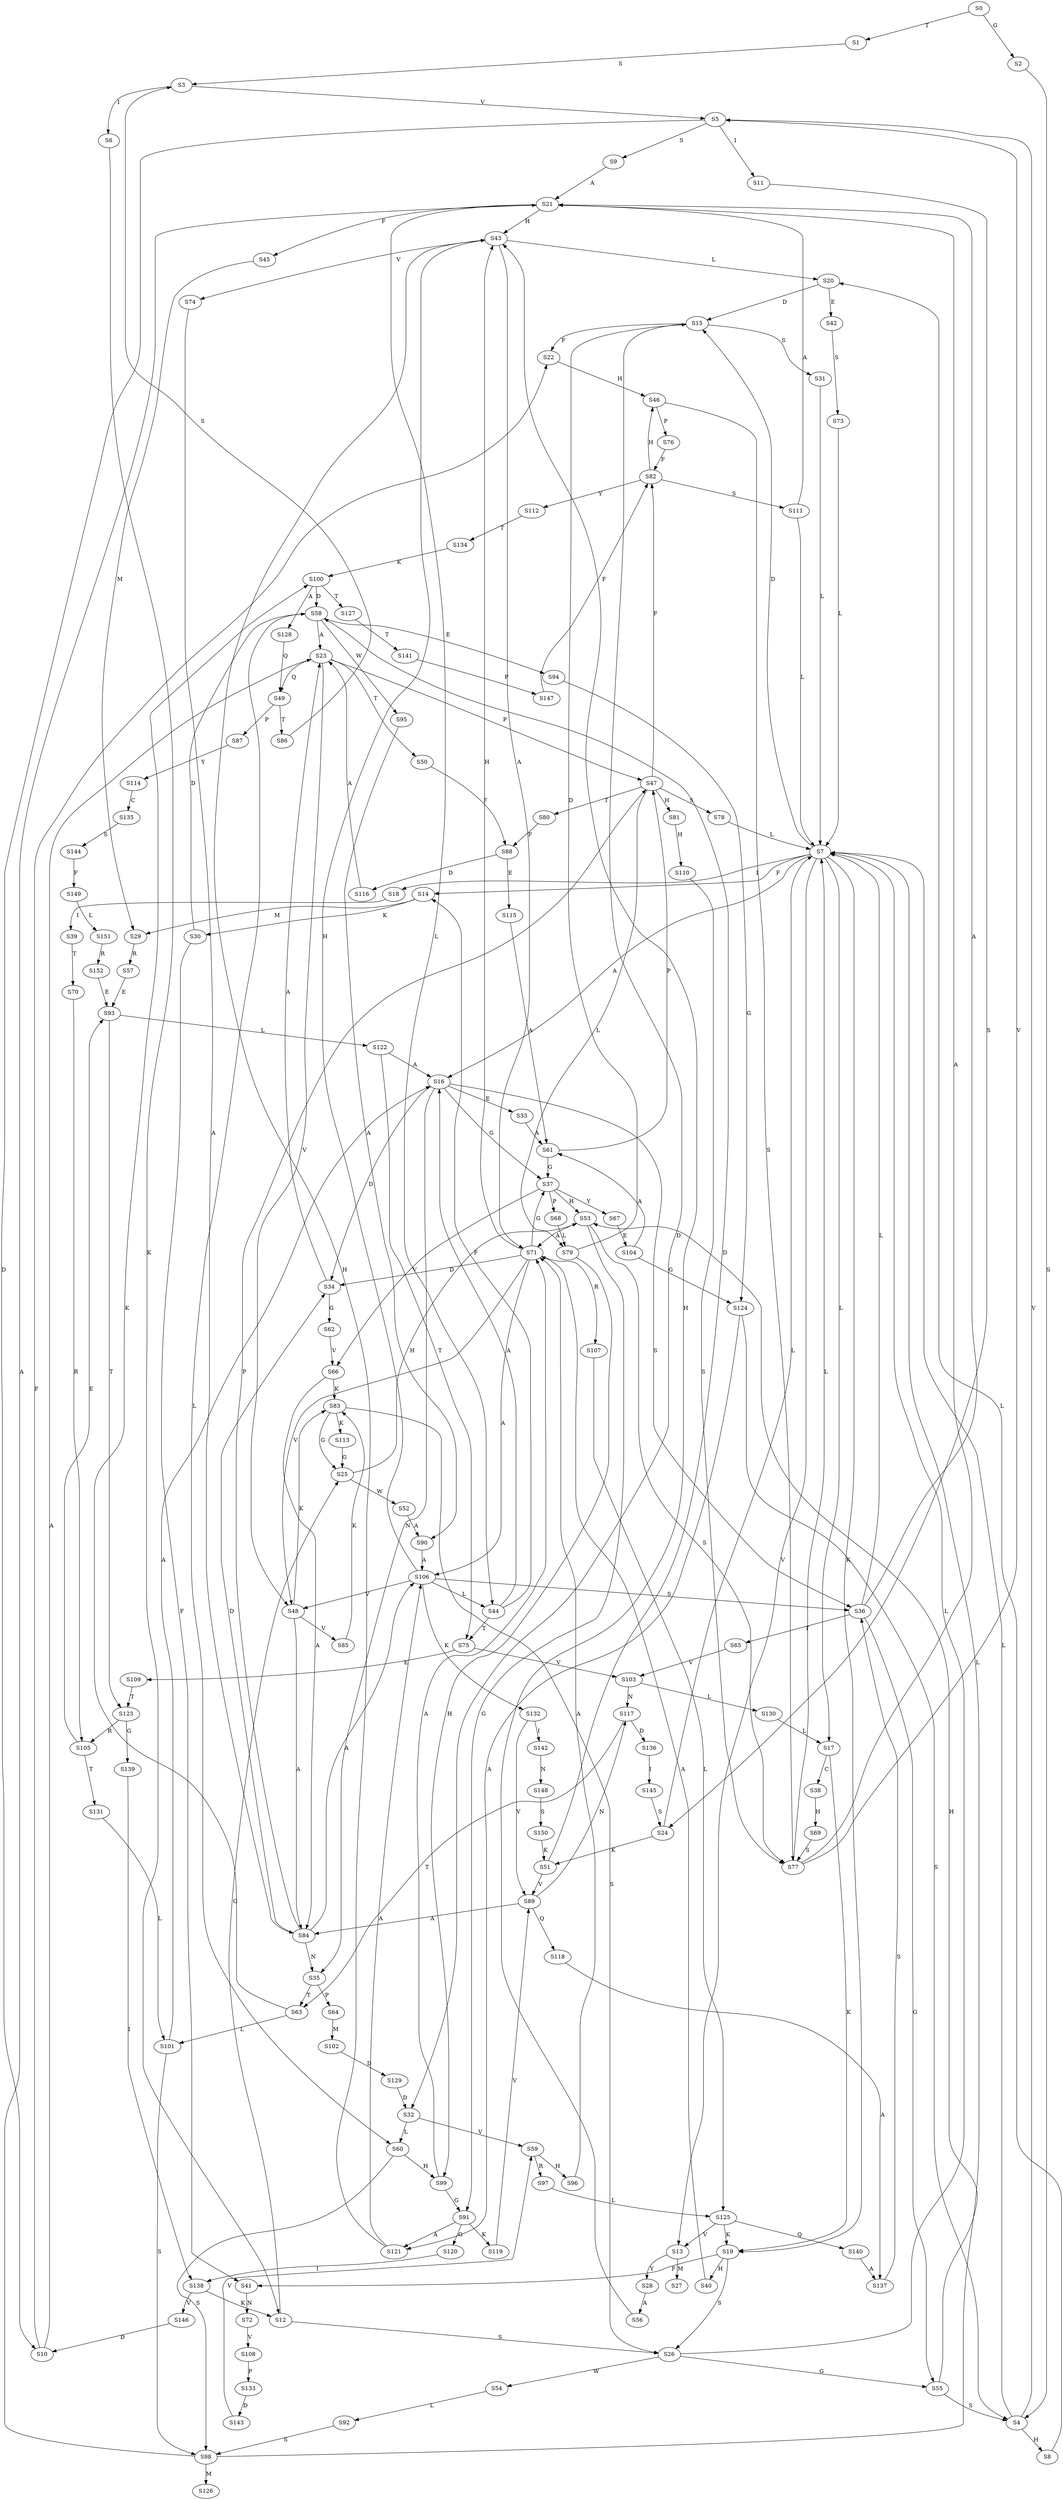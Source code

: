 strict digraph  {
	S0 -> S1 [ label = T ];
	S0 -> S2 [ label = G ];
	S1 -> S3 [ label = S ];
	S2 -> S4 [ label = S ];
	S3 -> S5 [ label = V ];
	S3 -> S6 [ label = I ];
	S4 -> S7 [ label = L ];
	S4 -> S8 [ label = H ];
	S4 -> S5 [ label = V ];
	S5 -> S9 [ label = S ];
	S5 -> S10 [ label = D ];
	S5 -> S11 [ label = I ];
	S6 -> S12 [ label = K ];
	S7 -> S13 [ label = V ];
	S7 -> S14 [ label = F ];
	S7 -> S15 [ label = D ];
	S7 -> S16 [ label = A ];
	S7 -> S17 [ label = L ];
	S7 -> S18 [ label = I ];
	S7 -> S19 [ label = K ];
	S8 -> S20 [ label = L ];
	S9 -> S21 [ label = A ];
	S10 -> S22 [ label = F ];
	S10 -> S23 [ label = A ];
	S11 -> S24 [ label = S ];
	S12 -> S25 [ label = G ];
	S12 -> S26 [ label = S ];
	S13 -> S27 [ label = M ];
	S13 -> S28 [ label = Y ];
	S14 -> S29 [ label = M ];
	S14 -> S30 [ label = K ];
	S15 -> S22 [ label = F ];
	S15 -> S31 [ label = S ];
	S15 -> S32 [ label = D ];
	S16 -> S33 [ label = E ];
	S16 -> S34 [ label = D ];
	S16 -> S35 [ label = N ];
	S16 -> S36 [ label = S ];
	S16 -> S37 [ label = G ];
	S17 -> S19 [ label = K ];
	S17 -> S38 [ label = C ];
	S18 -> S39 [ label = I ];
	S19 -> S40 [ label = H ];
	S19 -> S41 [ label = F ];
	S19 -> S26 [ label = S ];
	S20 -> S15 [ label = D ];
	S20 -> S42 [ label = E ];
	S21 -> S43 [ label = H ];
	S21 -> S44 [ label = L ];
	S21 -> S45 [ label = F ];
	S22 -> S46 [ label = H ];
	S23 -> S47 [ label = P ];
	S23 -> S48 [ label = V ];
	S23 -> S49 [ label = Q ];
	S23 -> S50 [ label = T ];
	S24 -> S51 [ label = K ];
	S24 -> S7 [ label = L ];
	S25 -> S52 [ label = W ];
	S25 -> S53 [ label = H ];
	S26 -> S54 [ label = W ];
	S26 -> S55 [ label = G ];
	S26 -> S7 [ label = L ];
	S28 -> S56 [ label = A ];
	S29 -> S57 [ label = R ];
	S30 -> S58 [ label = D ];
	S30 -> S41 [ label = F ];
	S31 -> S7 [ label = L ];
	S32 -> S59 [ label = V ];
	S32 -> S60 [ label = L ];
	S33 -> S61 [ label = A ];
	S34 -> S23 [ label = A ];
	S34 -> S62 [ label = G ];
	S35 -> S63 [ label = T ];
	S35 -> S64 [ label = P ];
	S36 -> S55 [ label = G ];
	S36 -> S7 [ label = L ];
	S36 -> S21 [ label = A ];
	S36 -> S65 [ label = T ];
	S37 -> S66 [ label = V ];
	S37 -> S67 [ label = Y ];
	S37 -> S53 [ label = H ];
	S37 -> S68 [ label = P ];
	S38 -> S69 [ label = H ];
	S39 -> S70 [ label = T ];
	S40 -> S71 [ label = A ];
	S41 -> S72 [ label = N ];
	S42 -> S73 [ label = S ];
	S43 -> S71 [ label = A ];
	S43 -> S20 [ label = L ];
	S43 -> S74 [ label = V ];
	S44 -> S75 [ label = T ];
	S44 -> S14 [ label = F ];
	S44 -> S16 [ label = A ];
	S45 -> S29 [ label = M ];
	S46 -> S76 [ label = P ];
	S46 -> S77 [ label = S ];
	S47 -> S78 [ label = S ];
	S47 -> S79 [ label = L ];
	S47 -> S80 [ label = T ];
	S47 -> S81 [ label = H ];
	S47 -> S82 [ label = F ];
	S48 -> S83 [ label = K ];
	S48 -> S84 [ label = A ];
	S48 -> S85 [ label = V ];
	S49 -> S86 [ label = T ];
	S49 -> S87 [ label = P ];
	S50 -> S88 [ label = F ];
	S51 -> S58 [ label = D ];
	S51 -> S89 [ label = V ];
	S52 -> S90 [ label = A ];
	S53 -> S77 [ label = S ];
	S53 -> S91 [ label = G ];
	S53 -> S71 [ label = A ];
	S54 -> S92 [ label = L ];
	S55 -> S53 [ label = H ];
	S55 -> S4 [ label = S ];
	S56 -> S43 [ label = H ];
	S57 -> S93 [ label = E ];
	S58 -> S23 [ label = A ];
	S58 -> S60 [ label = L ];
	S58 -> S94 [ label = E ];
	S58 -> S95 [ label = W ];
	S59 -> S96 [ label = H ];
	S59 -> S97 [ label = R ];
	S60 -> S98 [ label = S ];
	S60 -> S99 [ label = H ];
	S61 -> S37 [ label = G ];
	S61 -> S47 [ label = P ];
	S62 -> S66 [ label = V ];
	S63 -> S100 [ label = K ];
	S63 -> S101 [ label = L ];
	S64 -> S102 [ label = M ];
	S65 -> S103 [ label = V ];
	S66 -> S83 [ label = K ];
	S66 -> S84 [ label = A ];
	S67 -> S104 [ label = E ];
	S68 -> S79 [ label = L ];
	S69 -> S77 [ label = S ];
	S70 -> S105 [ label = R ];
	S71 -> S37 [ label = G ];
	S71 -> S48 [ label = V ];
	S71 -> S43 [ label = H ];
	S71 -> S106 [ label = A ];
	S71 -> S107 [ label = R ];
	S71 -> S34 [ label = D ];
	S72 -> S108 [ label = V ];
	S73 -> S7 [ label = L ];
	S74 -> S84 [ label = A ];
	S75 -> S103 [ label = V ];
	S75 -> S109 [ label = E ];
	S76 -> S82 [ label = F ];
	S77 -> S7 [ label = L ];
	S77 -> S5 [ label = V ];
	S77 -> S21 [ label = A ];
	S78 -> S7 [ label = L ];
	S79 -> S99 [ label = H ];
	S79 -> S15 [ label = D ];
	S80 -> S88 [ label = F ];
	S81 -> S110 [ label = H ];
	S82 -> S111 [ label = S ];
	S82 -> S112 [ label = Y ];
	S82 -> S46 [ label = H ];
	S83 -> S25 [ label = G ];
	S83 -> S113 [ label = K ];
	S83 -> S26 [ label = S ];
	S84 -> S35 [ label = N ];
	S84 -> S47 [ label = P ];
	S84 -> S106 [ label = A ];
	S84 -> S34 [ label = D ];
	S85 -> S83 [ label = K ];
	S86 -> S3 [ label = S ];
	S87 -> S114 [ label = Y ];
	S88 -> S115 [ label = E ];
	S88 -> S116 [ label = D ];
	S89 -> S117 [ label = N ];
	S89 -> S118 [ label = Q ];
	S89 -> S84 [ label = A ];
	S90 -> S106 [ label = A ];
	S91 -> S119 [ label = K ];
	S91 -> S120 [ label = G ];
	S91 -> S121 [ label = A ];
	S92 -> S98 [ label = S ];
	S93 -> S122 [ label = L ];
	S93 -> S123 [ label = T ];
	S94 -> S124 [ label = G ];
	S95 -> S90 [ label = A ];
	S96 -> S71 [ label = A ];
	S97 -> S125 [ label = L ];
	S98 -> S21 [ label = A ];
	S98 -> S126 [ label = M ];
	S98 -> S7 [ label = L ];
	S99 -> S71 [ label = A ];
	S99 -> S91 [ label = G ];
	S100 -> S58 [ label = D ];
	S100 -> S127 [ label = T ];
	S100 -> S128 [ label = A ];
	S101 -> S16 [ label = A ];
	S101 -> S98 [ label = S ];
	S102 -> S129 [ label = D ];
	S103 -> S130 [ label = L ];
	S103 -> S117 [ label = N ];
	S104 -> S124 [ label = G ];
	S104 -> S61 [ label = A ];
	S105 -> S131 [ label = T ];
	S105 -> S93 [ label = E ];
	S106 -> S132 [ label = K ];
	S106 -> S44 [ label = L ];
	S106 -> S36 [ label = S ];
	S106 -> S48 [ label = V ];
	S106 -> S43 [ label = H ];
	S107 -> S125 [ label = L ];
	S108 -> S133 [ label = P ];
	S109 -> S123 [ label = T ];
	S110 -> S77 [ label = S ];
	S111 -> S7 [ label = L ];
	S111 -> S21 [ label = A ];
	S112 -> S134 [ label = T ];
	S113 -> S25 [ label = G ];
	S114 -> S135 [ label = C ];
	S115 -> S61 [ label = A ];
	S116 -> S23 [ label = A ];
	S117 -> S63 [ label = T ];
	S117 -> S136 [ label = D ];
	S118 -> S137 [ label = A ];
	S119 -> S89 [ label = V ];
	S120 -> S138 [ label = I ];
	S121 -> S43 [ label = H ];
	S121 -> S106 [ label = A ];
	S122 -> S16 [ label = A ];
	S122 -> S75 [ label = T ];
	S123 -> S105 [ label = R ];
	S123 -> S139 [ label = G ];
	S124 -> S121 [ label = A ];
	S124 -> S4 [ label = S ];
	S125 -> S19 [ label = K ];
	S125 -> S140 [ label = Q ];
	S125 -> S13 [ label = V ];
	S127 -> S141 [ label = T ];
	S128 -> S49 [ label = Q ];
	S129 -> S32 [ label = D ];
	S130 -> S17 [ label = L ];
	S131 -> S101 [ label = L ];
	S132 -> S89 [ label = V ];
	S132 -> S142 [ label = I ];
	S133 -> S143 [ label = D ];
	S134 -> S100 [ label = K ];
	S135 -> S144 [ label = S ];
	S136 -> S145 [ label = I ];
	S137 -> S36 [ label = S ];
	S138 -> S12 [ label = K ];
	S138 -> S146 [ label = V ];
	S139 -> S138 [ label = I ];
	S140 -> S137 [ label = A ];
	S141 -> S147 [ label = P ];
	S142 -> S148 [ label = N ];
	S143 -> S59 [ label = V ];
	S144 -> S149 [ label = F ];
	S145 -> S24 [ label = S ];
	S146 -> S10 [ label = D ];
	S147 -> S82 [ label = F ];
	S148 -> S150 [ label = S ];
	S149 -> S151 [ label = L ];
	S150 -> S51 [ label = K ];
	S151 -> S152 [ label = R ];
	S152 -> S93 [ label = E ];
}
